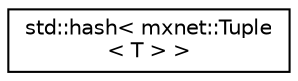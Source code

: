 digraph "Graphical Class Hierarchy"
{
  edge [fontname="Helvetica",fontsize="10",labelfontname="Helvetica",labelfontsize="10"];
  node [fontname="Helvetica",fontsize="10",shape=record];
  rankdir="LR";
  Node1 [label="std::hash\< mxnet::Tuple\l\< T \> \>",height=0.2,width=0.4,color="black", fillcolor="white", style="filled",URL="$structstd_1_1hash_3_01mxnet_1_1Tuple_3_01T_01_4_01_4.html",tooltip="hash function for Tuple. "];
}
